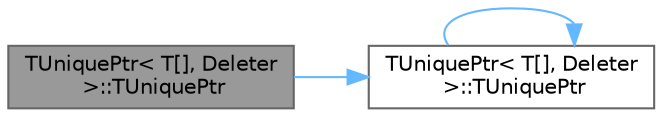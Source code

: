 digraph "TUniquePtr&lt; T[], Deleter &gt;::TUniquePtr"
{
 // INTERACTIVE_SVG=YES
 // LATEX_PDF_SIZE
  bgcolor="transparent";
  edge [fontname=Helvetica,fontsize=10,labelfontname=Helvetica,labelfontsize=10];
  node [fontname=Helvetica,fontsize=10,shape=box,height=0.2,width=0.4];
  rankdir="LR";
  Node1 [id="Node000001",label="TUniquePtr\< T[], Deleter\l \>::TUniquePtr",height=0.2,width=0.4,color="gray40", fillcolor="grey60", style="filled", fontcolor="black",tooltip=" "];
  Node1 -> Node2 [id="edge1_Node000001_Node000002",color="steelblue1",style="solid",tooltip=" "];
  Node2 [id="Node000002",label="TUniquePtr\< T[], Deleter\l \>::TUniquePtr",height=0.2,width=0.4,color="grey40", fillcolor="white", style="filled",URL="$d5/dda/classTUniquePtr_3_01T_0f_0e_00_01Deleter_01_4.html#a329d709fd3f005d7c0bd47c192062062",tooltip=" "];
  Node2 -> Node2 [id="edge2_Node000002_Node000002",color="steelblue1",style="solid",tooltip=" "];
}
